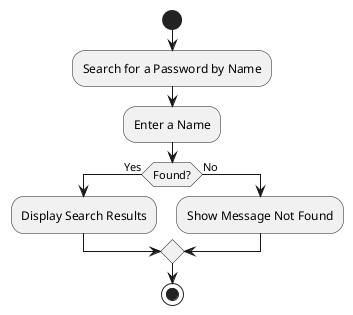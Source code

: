 @startuml
'https://plantuml.com/activity-diagram-beta

start
:Search for a Password by Name;
:Enter a Name;
if (Found?) then (Yes)
  :Display Search Results;
else (No)
  :Show Message Not Found;
endif
stop

@enduml
